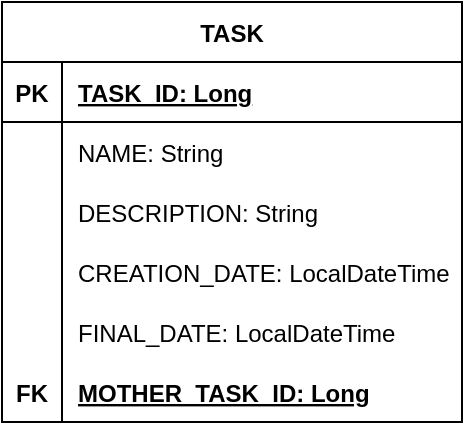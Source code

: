 <mxfile version="18.0.1" type="device"><diagram id="1B6MJFo8Bw3Ek-FV0IFN" name="Página-1"><mxGraphModel dx="868" dy="553" grid="1" gridSize="10" guides="1" tooltips="1" connect="1" arrows="1" fold="1" page="1" pageScale="1" pageWidth="827" pageHeight="1169" math="0" shadow="0"><root><mxCell id="0"/><mxCell id="1" parent="0"/><mxCell id="5MfzLDI2T8Vz_moa9M7k-1" value="TASK" style="shape=table;startSize=30;container=1;collapsible=1;childLayout=tableLayout;fixedRows=1;rowLines=0;fontStyle=1;align=center;resizeLast=1;" parent="1" vertex="1"><mxGeometry x="210" y="110" width="230" height="210" as="geometry"/></mxCell><mxCell id="5MfzLDI2T8Vz_moa9M7k-2" value="" style="shape=tableRow;horizontal=0;startSize=0;swimlaneHead=0;swimlaneBody=0;fillColor=none;collapsible=0;dropTarget=0;points=[[0,0.5],[1,0.5]];portConstraint=eastwest;top=0;left=0;right=0;bottom=1;" parent="5MfzLDI2T8Vz_moa9M7k-1" vertex="1"><mxGeometry y="30" width="230" height="30" as="geometry"/></mxCell><mxCell id="5MfzLDI2T8Vz_moa9M7k-3" value="PK" style="shape=partialRectangle;connectable=0;fillColor=none;top=0;left=0;bottom=0;right=0;fontStyle=1;overflow=hidden;" parent="5MfzLDI2T8Vz_moa9M7k-2" vertex="1"><mxGeometry width="30" height="30" as="geometry"><mxRectangle width="30" height="30" as="alternateBounds"/></mxGeometry></mxCell><mxCell id="5MfzLDI2T8Vz_moa9M7k-4" value="TASK_ID: Long" style="shape=partialRectangle;connectable=0;fillColor=none;top=0;left=0;bottom=0;right=0;align=left;spacingLeft=6;fontStyle=5;overflow=hidden;" parent="5MfzLDI2T8Vz_moa9M7k-2" vertex="1"><mxGeometry x="30" width="200" height="30" as="geometry"><mxRectangle width="200" height="30" as="alternateBounds"/></mxGeometry></mxCell><mxCell id="5MfzLDI2T8Vz_moa9M7k-5" value="" style="shape=tableRow;horizontal=0;startSize=0;swimlaneHead=0;swimlaneBody=0;fillColor=none;collapsible=0;dropTarget=0;points=[[0,0.5],[1,0.5]];portConstraint=eastwest;top=0;left=0;right=0;bottom=0;" parent="5MfzLDI2T8Vz_moa9M7k-1" vertex="1"><mxGeometry y="60" width="230" height="30" as="geometry"/></mxCell><mxCell id="5MfzLDI2T8Vz_moa9M7k-6" value="" style="shape=partialRectangle;connectable=0;fillColor=none;top=0;left=0;bottom=0;right=0;editable=1;overflow=hidden;" parent="5MfzLDI2T8Vz_moa9M7k-5" vertex="1"><mxGeometry width="30" height="30" as="geometry"><mxRectangle width="30" height="30" as="alternateBounds"/></mxGeometry></mxCell><mxCell id="5MfzLDI2T8Vz_moa9M7k-7" value="NAME: String" style="shape=partialRectangle;connectable=0;fillColor=none;top=0;left=0;bottom=0;right=0;align=left;spacingLeft=6;overflow=hidden;" parent="5MfzLDI2T8Vz_moa9M7k-5" vertex="1"><mxGeometry x="30" width="200" height="30" as="geometry"><mxRectangle width="200" height="30" as="alternateBounds"/></mxGeometry></mxCell><mxCell id="5MfzLDI2T8Vz_moa9M7k-8" value="" style="shape=tableRow;horizontal=0;startSize=0;swimlaneHead=0;swimlaneBody=0;fillColor=none;collapsible=0;dropTarget=0;points=[[0,0.5],[1,0.5]];portConstraint=eastwest;top=0;left=0;right=0;bottom=0;" parent="5MfzLDI2T8Vz_moa9M7k-1" vertex="1"><mxGeometry y="90" width="230" height="30" as="geometry"/></mxCell><mxCell id="5MfzLDI2T8Vz_moa9M7k-9" value="" style="shape=partialRectangle;connectable=0;fillColor=none;top=0;left=0;bottom=0;right=0;editable=1;overflow=hidden;" parent="5MfzLDI2T8Vz_moa9M7k-8" vertex="1"><mxGeometry width="30" height="30" as="geometry"><mxRectangle width="30" height="30" as="alternateBounds"/></mxGeometry></mxCell><mxCell id="5MfzLDI2T8Vz_moa9M7k-10" value="DESCRIPTION: String" style="shape=partialRectangle;connectable=0;fillColor=none;top=0;left=0;bottom=0;right=0;align=left;spacingLeft=6;overflow=hidden;" parent="5MfzLDI2T8Vz_moa9M7k-8" vertex="1"><mxGeometry x="30" width="200" height="30" as="geometry"><mxRectangle width="200" height="30" as="alternateBounds"/></mxGeometry></mxCell><mxCell id="5MfzLDI2T8Vz_moa9M7k-11" value="" style="shape=tableRow;horizontal=0;startSize=0;swimlaneHead=0;swimlaneBody=0;fillColor=none;collapsible=0;dropTarget=0;points=[[0,0.5],[1,0.5]];portConstraint=eastwest;top=0;left=0;right=0;bottom=0;" parent="5MfzLDI2T8Vz_moa9M7k-1" vertex="1"><mxGeometry y="120" width="230" height="30" as="geometry"/></mxCell><mxCell id="5MfzLDI2T8Vz_moa9M7k-12" value="" style="shape=partialRectangle;connectable=0;fillColor=none;top=0;left=0;bottom=0;right=0;editable=1;overflow=hidden;" parent="5MfzLDI2T8Vz_moa9M7k-11" vertex="1"><mxGeometry width="30" height="30" as="geometry"><mxRectangle width="30" height="30" as="alternateBounds"/></mxGeometry></mxCell><mxCell id="5MfzLDI2T8Vz_moa9M7k-13" value="CREATION_DATE: LocalDateTime" style="shape=partialRectangle;connectable=0;fillColor=none;top=0;left=0;bottom=0;right=0;align=left;spacingLeft=6;overflow=hidden;" parent="5MfzLDI2T8Vz_moa9M7k-11" vertex="1"><mxGeometry x="30" width="200" height="30" as="geometry"><mxRectangle width="200" height="30" as="alternateBounds"/></mxGeometry></mxCell><mxCell id="5MfzLDI2T8Vz_moa9M7k-40" value="" style="shape=tableRow;horizontal=0;startSize=0;swimlaneHead=0;swimlaneBody=0;fillColor=none;collapsible=0;dropTarget=0;points=[[0,0.5],[1,0.5]];portConstraint=eastwest;top=0;left=0;right=0;bottom=0;" parent="5MfzLDI2T8Vz_moa9M7k-1" vertex="1"><mxGeometry y="150" width="230" height="30" as="geometry"/></mxCell><mxCell id="5MfzLDI2T8Vz_moa9M7k-41" value="" style="shape=partialRectangle;connectable=0;fillColor=none;top=0;left=0;bottom=0;right=0;editable=1;overflow=hidden;" parent="5MfzLDI2T8Vz_moa9M7k-40" vertex="1"><mxGeometry width="30" height="30" as="geometry"><mxRectangle width="30" height="30" as="alternateBounds"/></mxGeometry></mxCell><mxCell id="5MfzLDI2T8Vz_moa9M7k-42" value="FINAL_DATE: LocalDateTime" style="shape=partialRectangle;connectable=0;fillColor=none;top=0;left=0;bottom=0;right=0;align=left;spacingLeft=6;overflow=hidden;" parent="5MfzLDI2T8Vz_moa9M7k-40" vertex="1"><mxGeometry x="30" width="200" height="30" as="geometry"><mxRectangle width="200" height="30" as="alternateBounds"/></mxGeometry></mxCell><mxCell id="zNNNgGT1WqEDDP19LeUR-1" value="" style="shape=tableRow;horizontal=0;startSize=0;swimlaneHead=0;swimlaneBody=0;fillColor=none;collapsible=0;dropTarget=0;points=[[0,0.5],[1,0.5]];portConstraint=eastwest;top=0;left=0;right=0;bottom=0;fontStyle=1" vertex="1" parent="5MfzLDI2T8Vz_moa9M7k-1"><mxGeometry y="180" width="230" height="30" as="geometry"/></mxCell><mxCell id="zNNNgGT1WqEDDP19LeUR-2" value="FK" style="shape=partialRectangle;connectable=0;fillColor=none;top=0;left=0;bottom=0;right=0;editable=1;overflow=hidden;fontStyle=1" vertex="1" parent="zNNNgGT1WqEDDP19LeUR-1"><mxGeometry width="30" height="30" as="geometry"><mxRectangle width="30" height="30" as="alternateBounds"/></mxGeometry></mxCell><mxCell id="zNNNgGT1WqEDDP19LeUR-3" value="MOTHER_TASK_ID: Long" style="shape=partialRectangle;connectable=0;fillColor=none;top=0;left=0;bottom=0;right=0;align=left;spacingLeft=6;overflow=hidden;fontStyle=5" vertex="1" parent="zNNNgGT1WqEDDP19LeUR-1"><mxGeometry x="30" width="200" height="30" as="geometry"><mxRectangle width="200" height="30" as="alternateBounds"/></mxGeometry></mxCell></root></mxGraphModel></diagram></mxfile>